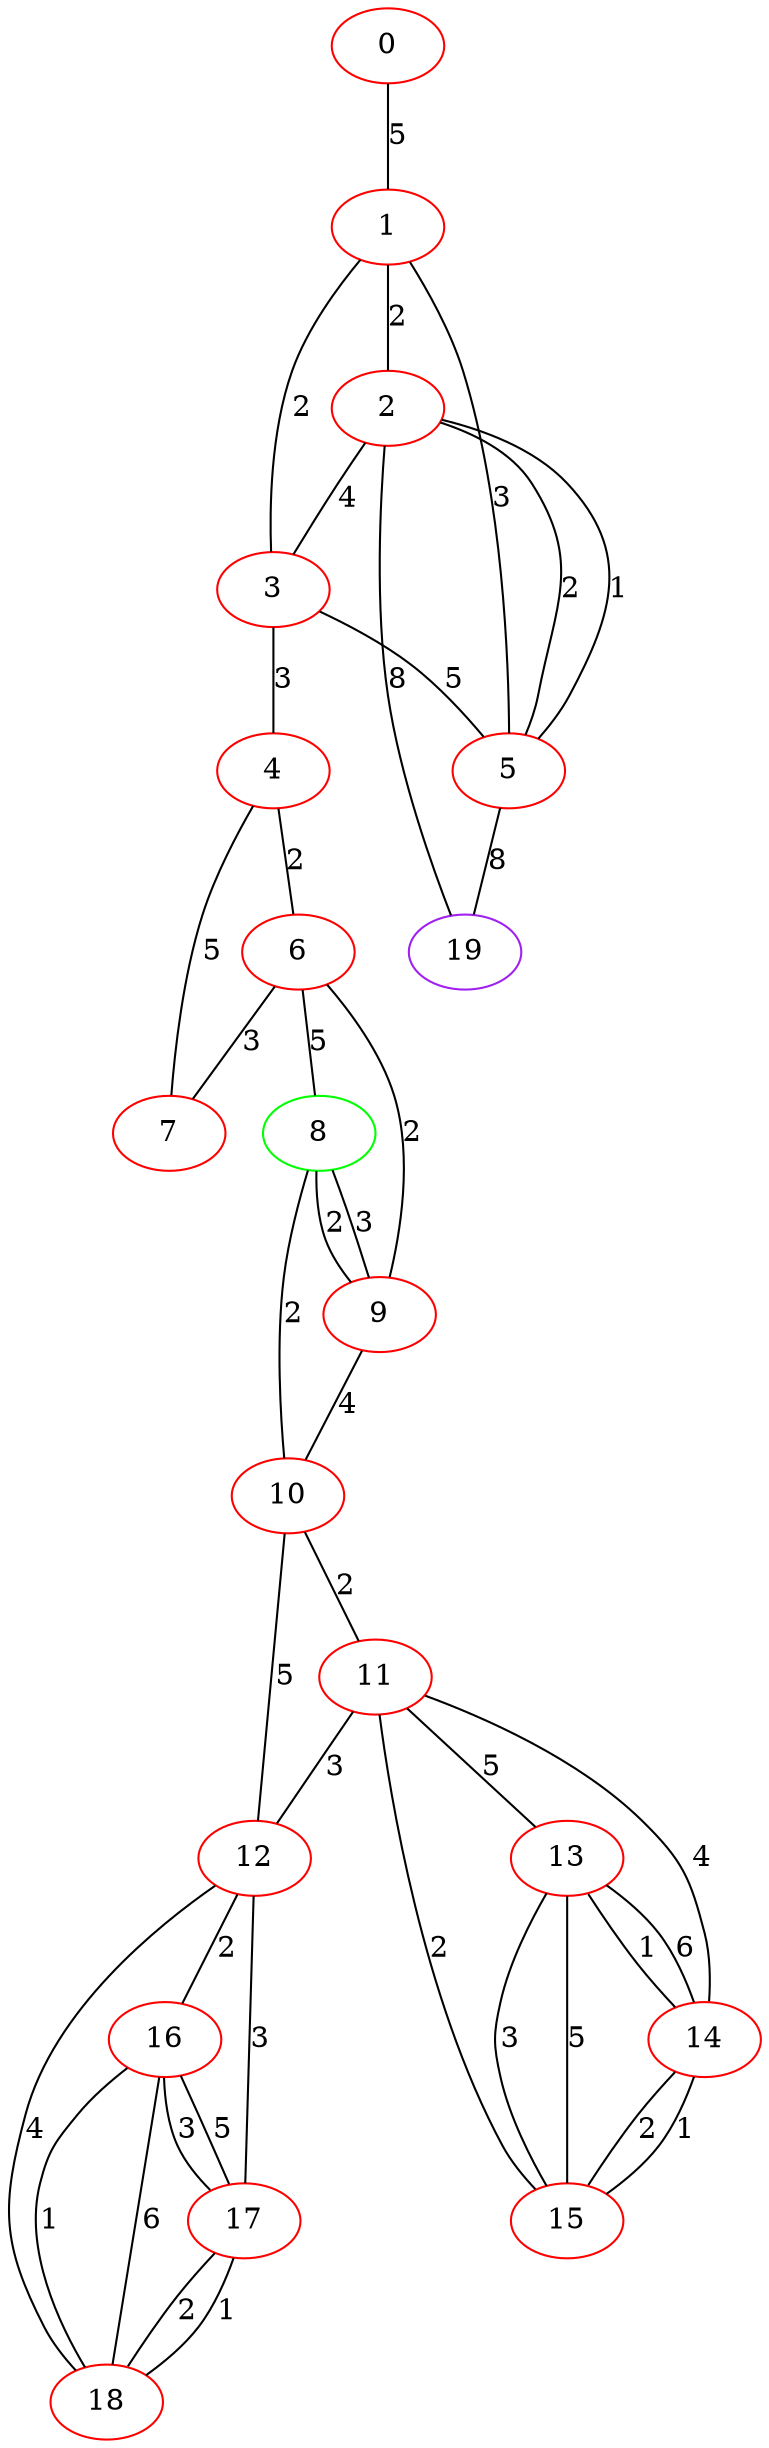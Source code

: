 graph "" {
0 [color=red, weight=1];
1 [color=red, weight=1];
2 [color=red, weight=1];
3 [color=red, weight=1];
4 [color=red, weight=1];
5 [color=red, weight=1];
6 [color=red, weight=1];
7 [color=red, weight=1];
8 [color=green, weight=2];
9 [color=red, weight=1];
10 [color=red, weight=1];
11 [color=red, weight=1];
12 [color=red, weight=1];
13 [color=red, weight=1];
14 [color=red, weight=1];
15 [color=red, weight=1];
16 [color=red, weight=1];
17 [color=red, weight=1];
18 [color=red, weight=1];
19 [color=purple, weight=4];
0 -- 1  [key=0, label=5];
1 -- 2  [key=0, label=2];
1 -- 3  [key=0, label=2];
1 -- 5  [key=0, label=3];
2 -- 19  [key=0, label=8];
2 -- 3  [key=0, label=4];
2 -- 5  [key=0, label=2];
2 -- 5  [key=1, label=1];
3 -- 4  [key=0, label=3];
3 -- 5  [key=0, label=5];
4 -- 6  [key=0, label=2];
4 -- 7  [key=0, label=5];
5 -- 19  [key=0, label=8];
6 -- 8  [key=0, label=5];
6 -- 9  [key=0, label=2];
6 -- 7  [key=0, label=3];
8 -- 9  [key=0, label=2];
8 -- 9  [key=1, label=3];
8 -- 10  [key=0, label=2];
9 -- 10  [key=0, label=4];
10 -- 11  [key=0, label=2];
10 -- 12  [key=0, label=5];
11 -- 12  [key=0, label=3];
11 -- 13  [key=0, label=5];
11 -- 14  [key=0, label=4];
11 -- 15  [key=0, label=2];
12 -- 16  [key=0, label=2];
12 -- 17  [key=0, label=3];
12 -- 18  [key=0, label=4];
13 -- 14  [key=0, label=1];
13 -- 14  [key=1, label=6];
13 -- 15  [key=0, label=3];
13 -- 15  [key=1, label=5];
14 -- 15  [key=0, label=2];
14 -- 15  [key=1, label=1];
16 -- 17  [key=0, label=3];
16 -- 17  [key=1, label=5];
16 -- 18  [key=0, label=1];
16 -- 18  [key=1, label=6];
17 -- 18  [key=0, label=2];
17 -- 18  [key=1, label=1];
}
